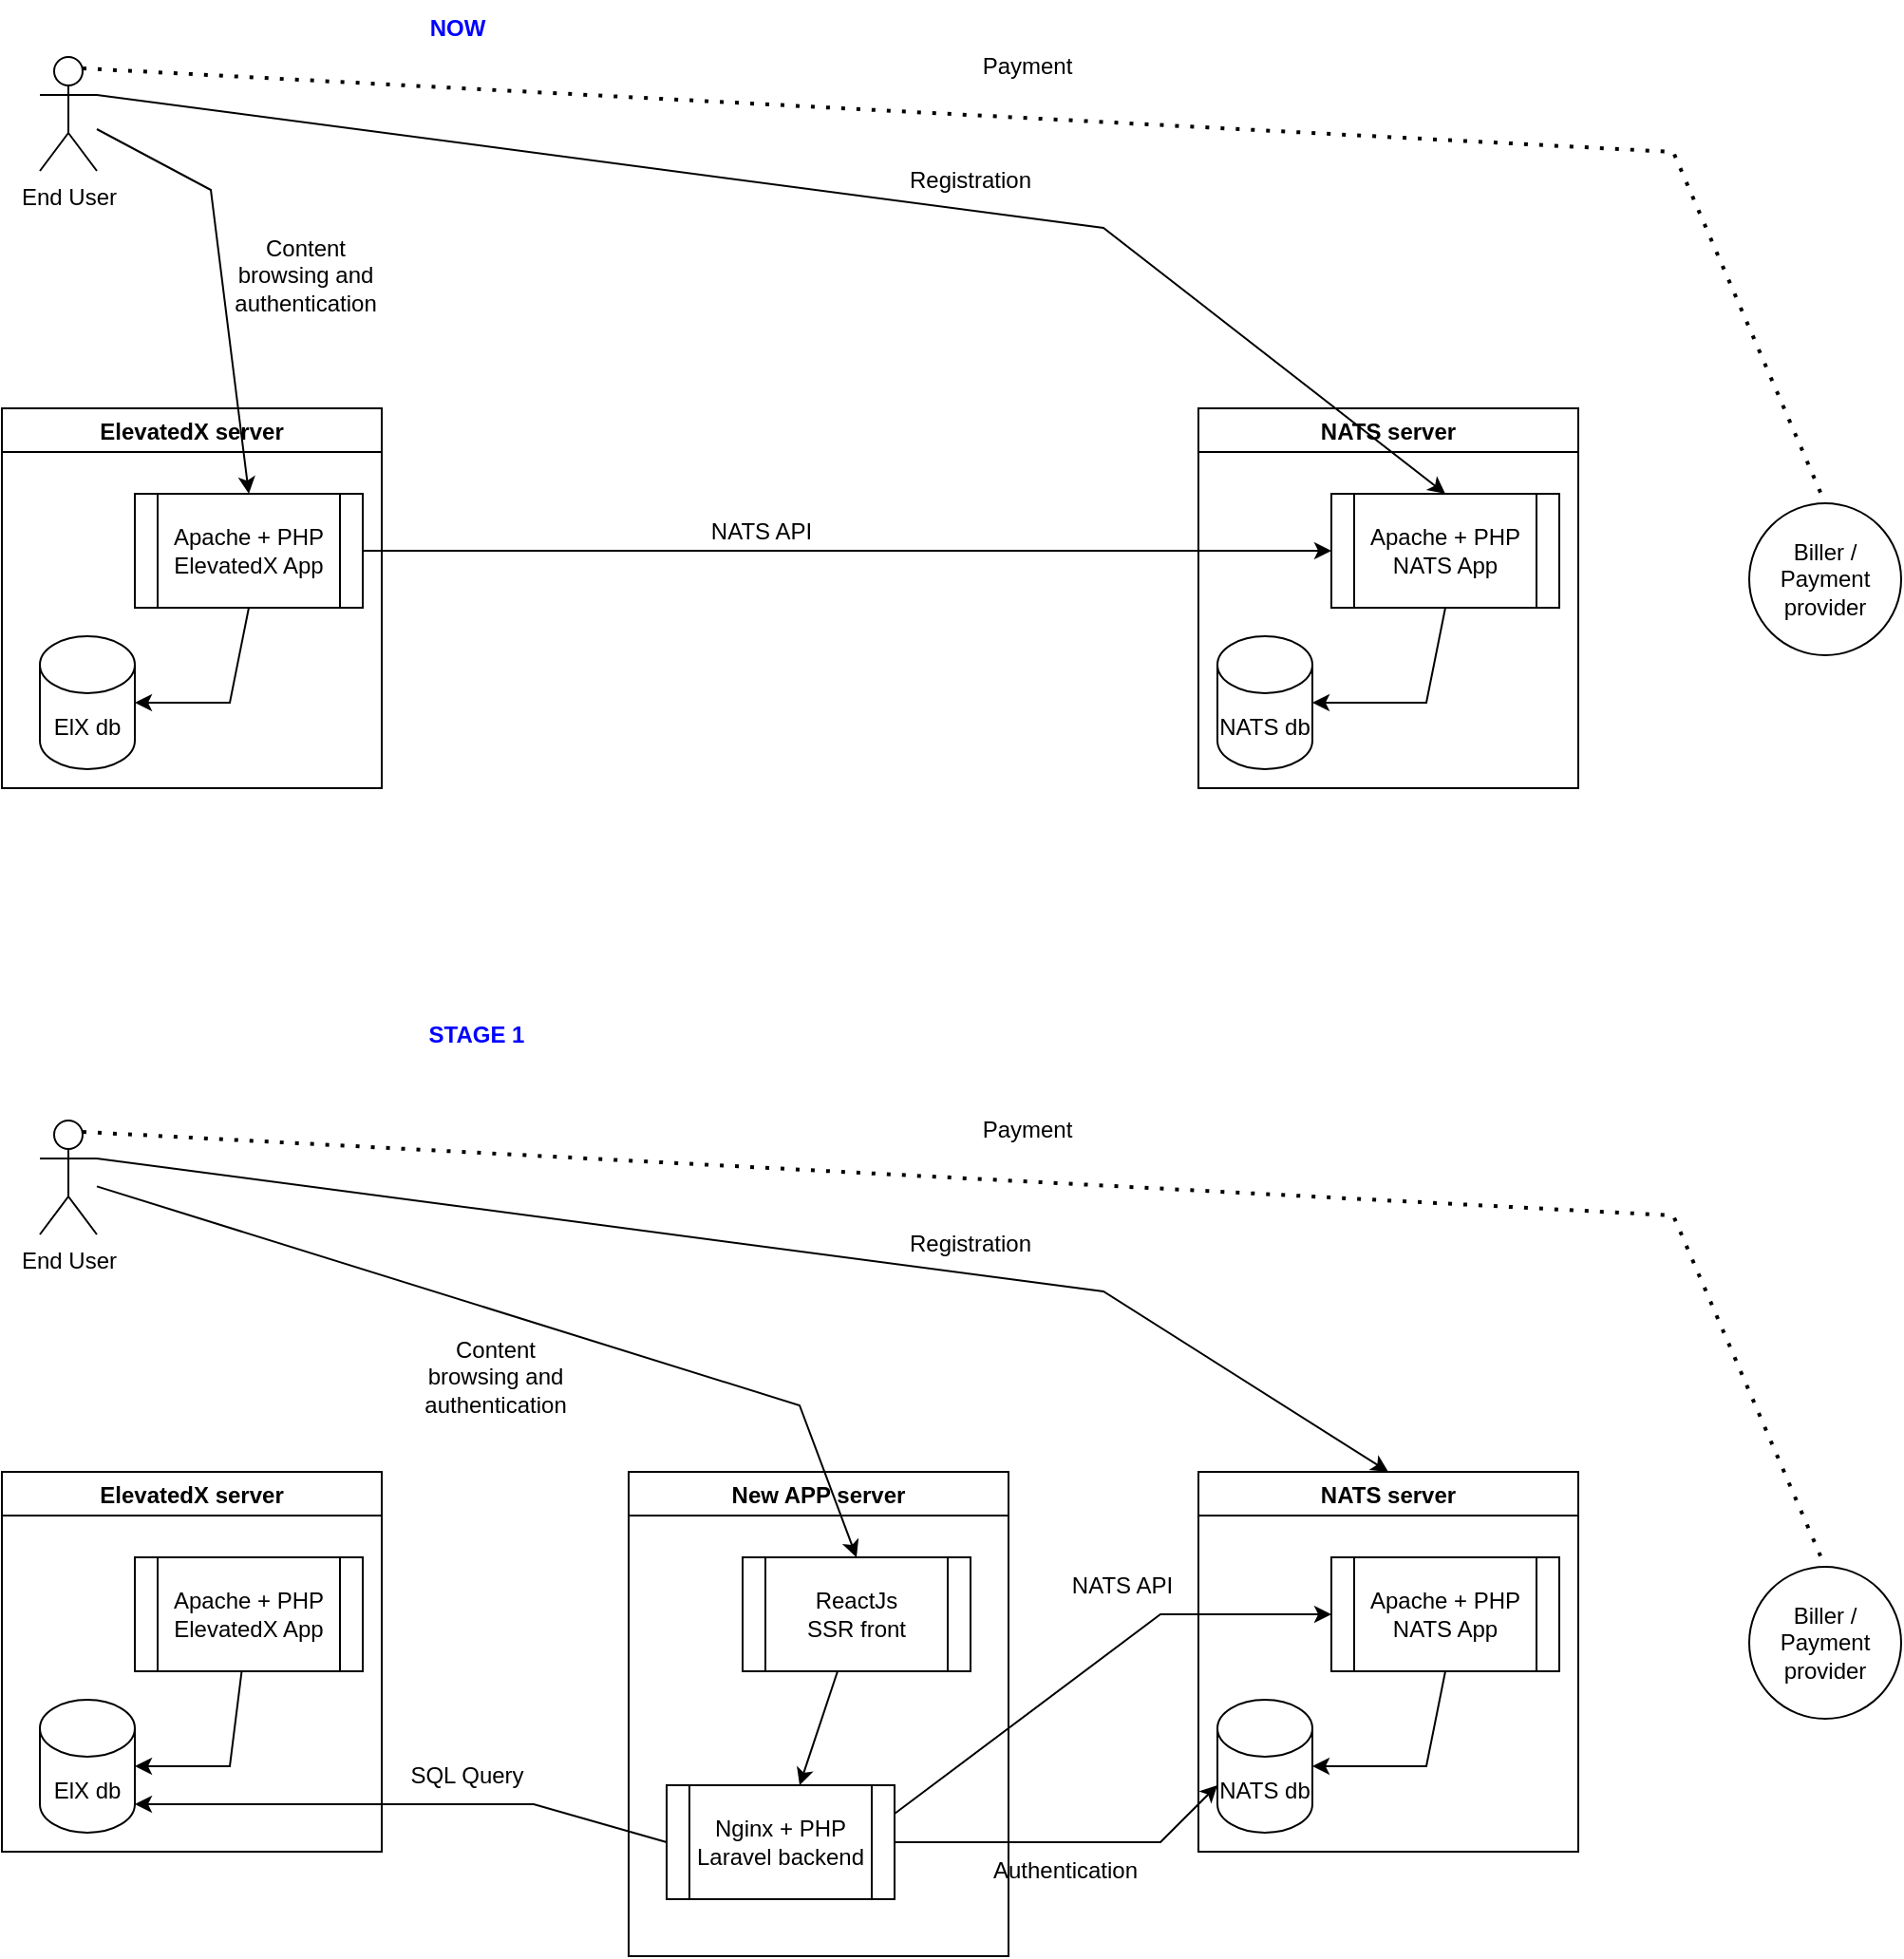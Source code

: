 <mxfile version="20.2.6" type="github">
  <diagram id="olTcYtLL-F0ZYfqwLzHk" name="Page-1">
    <mxGraphModel dx="1673" dy="899" grid="1" gridSize="10" guides="1" tooltips="1" connect="1" arrows="1" fold="1" page="1" pageScale="1" pageWidth="1100" pageHeight="850" math="0" shadow="0">
      <root>
        <mxCell id="0" />
        <mxCell id="1" parent="0" />
        <mxCell id="jxMrgidw5v09EgPEdcY5-17" value="ElevatedX server" style="swimlane;" vertex="1" parent="1">
          <mxGeometry x="60" y="225" width="200" height="200" as="geometry" />
        </mxCell>
        <mxCell id="jxMrgidw5v09EgPEdcY5-20" value="ElX db" style="shape=cylinder3;whiteSpace=wrap;html=1;boundedLbl=1;backgroundOutline=1;size=15;" vertex="1" parent="jxMrgidw5v09EgPEdcY5-17">
          <mxGeometry x="20" y="120" width="50" height="70" as="geometry" />
        </mxCell>
        <mxCell id="jxMrgidw5v09EgPEdcY5-27" value="&lt;div&gt;Apache + PHP&lt;/div&gt;&lt;div&gt;ElevatedX App&lt;br&gt;&lt;/div&gt;" style="shape=process;whiteSpace=wrap;html=1;backgroundOutline=1;" vertex="1" parent="jxMrgidw5v09EgPEdcY5-17">
          <mxGeometry x="70" y="45" width="120" height="60" as="geometry" />
        </mxCell>
        <mxCell id="jxMrgidw5v09EgPEdcY5-57" value="" style="endArrow=classic;html=1;rounded=0;exitX=0.5;exitY=1;exitDx=0;exitDy=0;entryX=1;entryY=0.5;entryDx=0;entryDy=0;entryPerimeter=0;" edge="1" parent="jxMrgidw5v09EgPEdcY5-17" source="jxMrgidw5v09EgPEdcY5-27" target="jxMrgidw5v09EgPEdcY5-20">
          <mxGeometry width="50" height="50" relative="1" as="geometry">
            <mxPoint x="340" y="325" as="sourcePoint" />
            <mxPoint x="390" y="275" as="targetPoint" />
            <Array as="points">
              <mxPoint x="120" y="155" />
            </Array>
          </mxGeometry>
        </mxCell>
        <mxCell id="jxMrgidw5v09EgPEdcY5-19" value="NATS server" style="swimlane;" vertex="1" parent="1">
          <mxGeometry x="690" y="225" width="200" height="200" as="geometry" />
        </mxCell>
        <mxCell id="jxMrgidw5v09EgPEdcY5-24" value="NATS db" style="shape=cylinder3;whiteSpace=wrap;html=1;boundedLbl=1;backgroundOutline=1;size=15;" vertex="1" parent="jxMrgidw5v09EgPEdcY5-19">
          <mxGeometry x="10" y="120" width="50" height="70" as="geometry" />
        </mxCell>
        <mxCell id="jxMrgidw5v09EgPEdcY5-30" value="&lt;div&gt;Apache + PHP&lt;/div&gt;&lt;div&gt;NATS App&lt;br&gt;&lt;/div&gt;" style="shape=process;whiteSpace=wrap;html=1;backgroundOutline=1;" vertex="1" parent="jxMrgidw5v09EgPEdcY5-19">
          <mxGeometry x="70" y="45" width="120" height="60" as="geometry" />
        </mxCell>
        <mxCell id="jxMrgidw5v09EgPEdcY5-68" value="" style="endArrow=classic;html=1;rounded=0;fontColor=#0000FF;exitX=0.5;exitY=1;exitDx=0;exitDy=0;entryX=1;entryY=0.5;entryDx=0;entryDy=0;entryPerimeter=0;" edge="1" parent="jxMrgidw5v09EgPEdcY5-19" source="jxMrgidw5v09EgPEdcY5-30" target="jxMrgidw5v09EgPEdcY5-24">
          <mxGeometry width="50" height="50" relative="1" as="geometry">
            <mxPoint x="-290" y="445" as="sourcePoint" />
            <mxPoint x="-240" y="395" as="targetPoint" />
            <Array as="points">
              <mxPoint x="120" y="155" />
            </Array>
          </mxGeometry>
        </mxCell>
        <mxCell id="jxMrgidw5v09EgPEdcY5-21" value="End User" style="shape=umlActor;verticalLabelPosition=bottom;verticalAlign=top;html=1;outlineConnect=0;" vertex="1" parent="1">
          <mxGeometry x="80" y="40" width="30" height="60" as="geometry" />
        </mxCell>
        <mxCell id="jxMrgidw5v09EgPEdcY5-29" value="Biller / Payment provider" style="ellipse;whiteSpace=wrap;html=1;aspect=fixed;" vertex="1" parent="1">
          <mxGeometry x="980" y="275" width="80" height="80" as="geometry" />
        </mxCell>
        <mxCell id="jxMrgidw5v09EgPEdcY5-31" value="" style="endArrow=classic;html=1;rounded=0;entryX=0.5;entryY=0;entryDx=0;entryDy=0;" edge="1" parent="1" source="jxMrgidw5v09EgPEdcY5-21" target="jxMrgidw5v09EgPEdcY5-27">
          <mxGeometry width="50" height="50" relative="1" as="geometry">
            <mxPoint x="150" y="80" as="sourcePoint" />
            <mxPoint x="450" y="410" as="targetPoint" />
            <Array as="points">
              <mxPoint x="170" y="110" />
            </Array>
          </mxGeometry>
        </mxCell>
        <mxCell id="jxMrgidw5v09EgPEdcY5-33" value="" style="endArrow=none;dashed=1;html=1;dashPattern=1 3;strokeWidth=2;rounded=0;exitX=0.75;exitY=0.1;exitDx=0;exitDy=0;exitPerimeter=0;entryX=0.5;entryY=0;entryDx=0;entryDy=0;" edge="1" parent="1" source="jxMrgidw5v09EgPEdcY5-21" target="jxMrgidw5v09EgPEdcY5-29">
          <mxGeometry width="50" height="50" relative="1" as="geometry">
            <mxPoint x="400" y="440" as="sourcePoint" />
            <mxPoint x="450" y="390" as="targetPoint" />
            <Array as="points">
              <mxPoint x="940" y="90" />
            </Array>
          </mxGeometry>
        </mxCell>
        <mxCell id="jxMrgidw5v09EgPEdcY5-34" value="Payment" style="text;html=1;strokeColor=none;fillColor=none;align=center;verticalAlign=middle;whiteSpace=wrap;rounded=0;" vertex="1" parent="1">
          <mxGeometry x="570" y="30" width="60" height="30" as="geometry" />
        </mxCell>
        <mxCell id="jxMrgidw5v09EgPEdcY5-38" value="" style="endArrow=classic;html=1;rounded=0;exitX=1;exitY=0.333;exitDx=0;exitDy=0;exitPerimeter=0;entryX=0.5;entryY=0;entryDx=0;entryDy=0;" edge="1" parent="1" source="jxMrgidw5v09EgPEdcY5-21" target="jxMrgidw5v09EgPEdcY5-30">
          <mxGeometry width="50" height="50" relative="1" as="geometry">
            <mxPoint x="400" y="440" as="sourcePoint" />
            <mxPoint x="820" y="150" as="targetPoint" />
            <Array as="points">
              <mxPoint x="640" y="130" />
            </Array>
          </mxGeometry>
        </mxCell>
        <mxCell id="jxMrgidw5v09EgPEdcY5-39" value="Registration" style="text;html=1;strokeColor=none;fillColor=none;align=center;verticalAlign=middle;whiteSpace=wrap;rounded=0;" vertex="1" parent="1">
          <mxGeometry x="540" y="90" width="60" height="30" as="geometry" />
        </mxCell>
        <mxCell id="jxMrgidw5v09EgPEdcY5-40" value="ElevatedX server" style="swimlane;" vertex="1" parent="1">
          <mxGeometry x="60" y="785" width="200" height="200" as="geometry" />
        </mxCell>
        <mxCell id="jxMrgidw5v09EgPEdcY5-41" value="ElX db" style="shape=cylinder3;whiteSpace=wrap;html=1;boundedLbl=1;backgroundOutline=1;size=15;" vertex="1" parent="jxMrgidw5v09EgPEdcY5-40">
          <mxGeometry x="20" y="120" width="50" height="70" as="geometry" />
        </mxCell>
        <mxCell id="jxMrgidw5v09EgPEdcY5-42" value="&lt;div&gt;Apache + PHP&lt;/div&gt;&lt;div&gt;ElevatedX App&lt;br&gt;&lt;/div&gt;" style="shape=process;whiteSpace=wrap;html=1;backgroundOutline=1;" vertex="1" parent="jxMrgidw5v09EgPEdcY5-40">
          <mxGeometry x="70" y="45" width="120" height="60" as="geometry" />
        </mxCell>
        <mxCell id="jxMrgidw5v09EgPEdcY5-63" value="" style="endArrow=classic;html=1;rounded=0;entryX=1;entryY=0.5;entryDx=0;entryDy=0;entryPerimeter=0;" edge="1" parent="jxMrgidw5v09EgPEdcY5-40" source="jxMrgidw5v09EgPEdcY5-42" target="jxMrgidw5v09EgPEdcY5-41">
          <mxGeometry width="50" height="50" relative="1" as="geometry">
            <mxPoint x="140" y="-415.0" as="sourcePoint" />
            <mxPoint x="80" y="-365.0" as="targetPoint" />
            <Array as="points">
              <mxPoint x="120" y="155" />
            </Array>
          </mxGeometry>
        </mxCell>
        <mxCell id="jxMrgidw5v09EgPEdcY5-43" value="NATS server" style="swimlane;" vertex="1" parent="1">
          <mxGeometry x="690" y="785" width="200" height="200" as="geometry" />
        </mxCell>
        <mxCell id="jxMrgidw5v09EgPEdcY5-44" value="NATS db" style="shape=cylinder3;whiteSpace=wrap;html=1;boundedLbl=1;backgroundOutline=1;size=15;" vertex="1" parent="jxMrgidw5v09EgPEdcY5-43">
          <mxGeometry x="10" y="120" width="50" height="70" as="geometry" />
        </mxCell>
        <mxCell id="jxMrgidw5v09EgPEdcY5-45" value="&lt;div&gt;Apache + PHP&lt;/div&gt;&lt;div&gt;NATS App&lt;br&gt;&lt;/div&gt;" style="shape=process;whiteSpace=wrap;html=1;backgroundOutline=1;" vertex="1" parent="jxMrgidw5v09EgPEdcY5-43">
          <mxGeometry x="70" y="45" width="120" height="60" as="geometry" />
        </mxCell>
        <mxCell id="jxMrgidw5v09EgPEdcY5-69" value="" style="endArrow=classic;html=1;rounded=0;fontColor=#0000FF;exitX=0.5;exitY=1;exitDx=0;exitDy=0;entryX=1;entryY=0.5;entryDx=0;entryDy=0;entryPerimeter=0;" edge="1" parent="jxMrgidw5v09EgPEdcY5-43" source="jxMrgidw5v09EgPEdcY5-45" target="jxMrgidw5v09EgPEdcY5-44">
          <mxGeometry width="50" height="50" relative="1" as="geometry">
            <mxPoint x="-290" y="-115" as="sourcePoint" />
            <mxPoint x="-240" y="-165" as="targetPoint" />
            <Array as="points">
              <mxPoint x="120" y="155" />
            </Array>
          </mxGeometry>
        </mxCell>
        <mxCell id="jxMrgidw5v09EgPEdcY5-46" value="End User" style="shape=umlActor;verticalLabelPosition=bottom;verticalAlign=top;html=1;outlineConnect=0;" vertex="1" parent="1">
          <mxGeometry x="80" y="600" width="30" height="60" as="geometry" />
        </mxCell>
        <mxCell id="jxMrgidw5v09EgPEdcY5-47" value="New APP server" style="swimlane;" vertex="1" parent="1">
          <mxGeometry x="390" y="785" width="200" height="255" as="geometry" />
        </mxCell>
        <mxCell id="jxMrgidw5v09EgPEdcY5-48" value="ReactJs&lt;br&gt;SSR front" style="shape=process;whiteSpace=wrap;html=1;backgroundOutline=1;" vertex="1" parent="jxMrgidw5v09EgPEdcY5-47">
          <mxGeometry x="60" y="45" width="120" height="60" as="geometry" />
        </mxCell>
        <mxCell id="jxMrgidw5v09EgPEdcY5-49" value="&lt;div&gt;Nginx + PHP&lt;/div&gt;&lt;div&gt;Laravel backend&lt;br&gt;&lt;/div&gt;" style="shape=process;whiteSpace=wrap;html=1;backgroundOutline=1;" vertex="1" parent="jxMrgidw5v09EgPEdcY5-47">
          <mxGeometry x="20" y="165" width="120" height="60" as="geometry" />
        </mxCell>
        <mxCell id="jxMrgidw5v09EgPEdcY5-65" value="" style="endArrow=classic;html=1;rounded=0;" edge="1" parent="jxMrgidw5v09EgPEdcY5-47" source="jxMrgidw5v09EgPEdcY5-48" target="jxMrgidw5v09EgPEdcY5-49">
          <mxGeometry width="50" height="50" relative="1" as="geometry">
            <mxPoint x="10" y="-105" as="sourcePoint" />
            <mxPoint x="60" y="-155" as="targetPoint" />
          </mxGeometry>
        </mxCell>
        <mxCell id="jxMrgidw5v09EgPEdcY5-50" value="Biller / Payment provider" style="ellipse;whiteSpace=wrap;html=1;aspect=fixed;" vertex="1" parent="1">
          <mxGeometry x="980" y="835" width="80" height="80" as="geometry" />
        </mxCell>
        <mxCell id="jxMrgidw5v09EgPEdcY5-51" value="" style="endArrow=classic;html=1;rounded=0;entryX=0.5;entryY=0;entryDx=0;entryDy=0;" edge="1" parent="1" source="jxMrgidw5v09EgPEdcY5-46" target="jxMrgidw5v09EgPEdcY5-48">
          <mxGeometry width="50" height="50" relative="1" as="geometry">
            <mxPoint x="150" y="640" as="sourcePoint" />
            <mxPoint x="450" y="970" as="targetPoint" />
            <Array as="points">
              <mxPoint x="480" y="750" />
            </Array>
          </mxGeometry>
        </mxCell>
        <mxCell id="jxMrgidw5v09EgPEdcY5-52" value="" style="endArrow=none;dashed=1;html=1;dashPattern=1 3;strokeWidth=2;rounded=0;exitX=0.75;exitY=0.1;exitDx=0;exitDy=0;exitPerimeter=0;entryX=0.5;entryY=0;entryDx=0;entryDy=0;" edge="1" parent="1" source="jxMrgidw5v09EgPEdcY5-46" target="jxMrgidw5v09EgPEdcY5-50">
          <mxGeometry width="50" height="50" relative="1" as="geometry">
            <mxPoint x="400" y="1000" as="sourcePoint" />
            <mxPoint x="450" y="950" as="targetPoint" />
            <Array as="points">
              <mxPoint x="940" y="650" />
            </Array>
          </mxGeometry>
        </mxCell>
        <mxCell id="jxMrgidw5v09EgPEdcY5-53" value="Payment" style="text;html=1;strokeColor=none;fillColor=none;align=center;verticalAlign=middle;whiteSpace=wrap;rounded=0;" vertex="1" parent="1">
          <mxGeometry x="570" y="590" width="60" height="30" as="geometry" />
        </mxCell>
        <mxCell id="jxMrgidw5v09EgPEdcY5-54" value="" style="endArrow=classic;html=1;rounded=0;exitX=1;exitY=0.333;exitDx=0;exitDy=0;exitPerimeter=0;entryX=0.5;entryY=0;entryDx=0;entryDy=0;" edge="1" parent="1" source="jxMrgidw5v09EgPEdcY5-46" target="jxMrgidw5v09EgPEdcY5-43">
          <mxGeometry width="50" height="50" relative="1" as="geometry">
            <mxPoint x="400" y="1000" as="sourcePoint" />
            <mxPoint x="820" y="710" as="targetPoint" />
            <Array as="points">
              <mxPoint x="640" y="690" />
            </Array>
          </mxGeometry>
        </mxCell>
        <mxCell id="jxMrgidw5v09EgPEdcY5-55" value="Registration" style="text;html=1;strokeColor=none;fillColor=none;align=center;verticalAlign=middle;whiteSpace=wrap;rounded=0;" vertex="1" parent="1">
          <mxGeometry x="540" y="650" width="60" height="30" as="geometry" />
        </mxCell>
        <mxCell id="jxMrgidw5v09EgPEdcY5-56" value="Content browsing and authentication" style="text;html=1;strokeColor=none;fillColor=none;align=center;verticalAlign=middle;whiteSpace=wrap;rounded=0;" vertex="1" parent="1">
          <mxGeometry x="190" y="140" width="60" height="30" as="geometry" />
        </mxCell>
        <mxCell id="jxMrgidw5v09EgPEdcY5-58" value="" style="endArrow=classic;html=1;rounded=0;exitX=1;exitY=0.5;exitDx=0;exitDy=0;entryX=0;entryY=0.5;entryDx=0;entryDy=0;" edge="1" parent="1" source="jxMrgidw5v09EgPEdcY5-27" target="jxMrgidw5v09EgPEdcY5-30">
          <mxGeometry width="50" height="50" relative="1" as="geometry">
            <mxPoint x="400" y="550" as="sourcePoint" />
            <mxPoint x="450" y="500" as="targetPoint" />
          </mxGeometry>
        </mxCell>
        <mxCell id="jxMrgidw5v09EgPEdcY5-59" value="NATS API" style="text;html=1;strokeColor=none;fillColor=none;align=center;verticalAlign=middle;whiteSpace=wrap;rounded=0;" vertex="1" parent="1">
          <mxGeometry x="430" y="275" width="60" height="30" as="geometry" />
        </mxCell>
        <mxCell id="jxMrgidw5v09EgPEdcY5-60" value="Content browsing and authentication" style="text;html=1;strokeColor=none;fillColor=none;align=center;verticalAlign=middle;whiteSpace=wrap;rounded=0;" vertex="1" parent="1">
          <mxGeometry x="290" y="720" width="60" height="30" as="geometry" />
        </mxCell>
        <mxCell id="jxMrgidw5v09EgPEdcY5-64" value="" style="endArrow=classic;html=1;rounded=0;exitX=0;exitY=0.5;exitDx=0;exitDy=0;entryX=1;entryY=1;entryDx=0;entryDy=-15;entryPerimeter=0;" edge="1" parent="1" source="jxMrgidw5v09EgPEdcY5-49" target="jxMrgidw5v09EgPEdcY5-41">
          <mxGeometry width="50" height="50" relative="1" as="geometry">
            <mxPoint x="400" y="680" as="sourcePoint" />
            <mxPoint x="450" y="630" as="targetPoint" />
            <Array as="points">
              <mxPoint x="340" y="960" />
            </Array>
          </mxGeometry>
        </mxCell>
        <mxCell id="jxMrgidw5v09EgPEdcY5-66" value="STAGE 1" style="text;html=1;strokeColor=none;fillColor=none;align=center;verticalAlign=middle;whiteSpace=wrap;rounded=0;fontColor=#0000FF;fontStyle=1" vertex="1" parent="1">
          <mxGeometry x="280" y="540" width="60" height="30" as="geometry" />
        </mxCell>
        <mxCell id="jxMrgidw5v09EgPEdcY5-67" value="NOW" style="text;html=1;strokeColor=none;fillColor=none;align=center;verticalAlign=middle;whiteSpace=wrap;rounded=0;fontStyle=1;fontColor=#0000FF;" vertex="1" parent="1">
          <mxGeometry x="270" y="10" width="60" height="30" as="geometry" />
        </mxCell>
        <mxCell id="jxMrgidw5v09EgPEdcY5-71" value="SQL Query" style="text;html=1;strokeColor=none;fillColor=none;align=center;verticalAlign=middle;whiteSpace=wrap;rounded=0;fontColor=#000000;" vertex="1" parent="1">
          <mxGeometry x="270" y="930" width="70" height="30" as="geometry" />
        </mxCell>
        <mxCell id="jxMrgidw5v09EgPEdcY5-72" value="" style="endArrow=classic;html=1;rounded=0;fontColor=#000000;exitX=1;exitY=0.5;exitDx=0;exitDy=0;entryX=0;entryY=0;entryDx=0;entryDy=45;entryPerimeter=0;" edge="1" parent="1" source="jxMrgidw5v09EgPEdcY5-49" target="jxMrgidw5v09EgPEdcY5-44">
          <mxGeometry width="50" height="50" relative="1" as="geometry">
            <mxPoint x="400" y="710" as="sourcePoint" />
            <mxPoint x="450" y="660" as="targetPoint" />
            <Array as="points">
              <mxPoint x="670" y="980" />
            </Array>
          </mxGeometry>
        </mxCell>
        <mxCell id="jxMrgidw5v09EgPEdcY5-73" value="Authentication" style="text;html=1;strokeColor=none;fillColor=none;align=center;verticalAlign=middle;whiteSpace=wrap;rounded=0;fontColor=#000000;" vertex="1" parent="1">
          <mxGeometry x="590" y="980" width="60" height="30" as="geometry" />
        </mxCell>
        <mxCell id="jxMrgidw5v09EgPEdcY5-74" value="" style="endArrow=classic;html=1;rounded=0;fontColor=#000000;exitX=1;exitY=0.25;exitDx=0;exitDy=0;entryX=0;entryY=0.5;entryDx=0;entryDy=0;" edge="1" parent="1" source="jxMrgidw5v09EgPEdcY5-49" target="jxMrgidw5v09EgPEdcY5-45">
          <mxGeometry width="50" height="50" relative="1" as="geometry">
            <mxPoint x="400" y="780" as="sourcePoint" />
            <mxPoint x="450" y="730" as="targetPoint" />
            <Array as="points">
              <mxPoint x="670" y="860" />
            </Array>
          </mxGeometry>
        </mxCell>
        <mxCell id="jxMrgidw5v09EgPEdcY5-75" value="NATS API" style="text;html=1;strokeColor=none;fillColor=none;align=center;verticalAlign=middle;whiteSpace=wrap;rounded=0;" vertex="1" parent="1">
          <mxGeometry x="620" y="830" width="60" height="30" as="geometry" />
        </mxCell>
      </root>
    </mxGraphModel>
  </diagram>
</mxfile>
